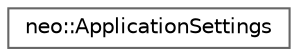 digraph "Graphical Class Hierarchy"
{
 // LATEX_PDF_SIZE
  bgcolor="transparent";
  edge [fontname=Helvetica,fontsize=10,labelfontname=Helvetica,labelfontsize=10];
  node [fontname=Helvetica,fontsize=10,shape=box,height=0.2,width=0.4];
  rankdir="LR";
  Node0 [id="Node000000",label="neo::ApplicationSettings",height=0.2,width=0.4,color="grey40", fillcolor="white", style="filled",URL="$structneo_1_1_application_settings.html",tooltip="Application-level configuration settings."];
}
